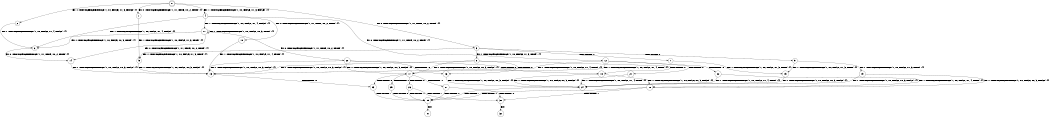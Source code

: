 digraph BCG {
size = "7, 10.5";
center = TRUE;
node [shape = circle];
0 [peripheries = 2];
0 -> 1 [label = "EX !0 !ATOMIC_EXCH_BRANCH (1, +1, TRUE, +0, 2, TRUE) !{}"];
0 -> 2 [label = "EX !1 !ATOMIC_EXCH_BRANCH (1, +0, FALSE, +1, 3, FALSE) !{}"];
0 -> 3 [label = "EX !0 !ATOMIC_EXCH_BRANCH (1, +1, TRUE, +0, 2, TRUE) !{}"];
0 -> 4 [label = "EX !1 !ATOMIC_EXCH_BRANCH (1, +0, FALSE, +1, 3, FALSE) !{}"];
1 -> 5 [label = "EX !1 !ATOMIC_EXCH_BRANCH (1, +0, FALSE, +1, 3, TRUE) !{}"];
2 -> 6 [label = "EX !1 !ATOMIC_EXCH_BRANCH (1, +0, FALSE, +1, 4, FALSE) !{}"];
3 -> 5 [label = "EX !1 !ATOMIC_EXCH_BRANCH (1, +0, FALSE, +1, 3, TRUE) !{}"];
3 -> 7 [label = "TERMINATE !0"];
3 -> 8 [label = "EX !1 !ATOMIC_EXCH_BRANCH (1, +0, FALSE, +1, 3, TRUE) !{}"];
3 -> 9 [label = "TERMINATE !0"];
4 -> 6 [label = "EX !1 !ATOMIC_EXCH_BRANCH (1, +0, FALSE, +1, 4, FALSE) !{}"];
4 -> 10 [label = "EX !0 !ATOMIC_EXCH_BRANCH (1, +1, TRUE, +0, 2, TRUE) !{}"];
4 -> 11 [label = "EX !1 !ATOMIC_EXCH_BRANCH (1, +0, FALSE, +1, 4, FALSE) !{}"];
4 -> 12 [label = "EX !0 !ATOMIC_EXCH_BRANCH (1, +1, TRUE, +0, 2, TRUE) !{}"];
5 -> 13 [label = "EX !1 !ATOMIC_EXCH_BRANCH (1, +0, FALSE, +0, 3, FALSE) !{}"];
6 -> 14 [label = "EX !0 !ATOMIC_EXCH_BRANCH (1, +1, TRUE, +0, 2, TRUE) !{}"];
7 -> 15 [label = "EX !1 !ATOMIC_EXCH_BRANCH (1, +0, FALSE, +1, 3, TRUE) !{}"];
8 -> 13 [label = "EX !1 !ATOMIC_EXCH_BRANCH (1, +0, FALSE, +0, 3, FALSE) !{}"];
8 -> 16 [label = "TERMINATE !0"];
8 -> 17 [label = "EX !1 !ATOMIC_EXCH_BRANCH (1, +0, FALSE, +0, 3, FALSE) !{}"];
8 -> 18 [label = "TERMINATE !0"];
9 -> 15 [label = "EX !1 !ATOMIC_EXCH_BRANCH (1, +0, FALSE, +1, 3, TRUE) !{}"];
9 -> 19 [label = "EX !1 !ATOMIC_EXCH_BRANCH (1, +0, FALSE, +1, 3, TRUE) !{}"];
10 -> 13 [label = "EX !1 !ATOMIC_EXCH_BRANCH (1, +0, FALSE, +1, 4, TRUE) !{}"];
11 -> 6 [label = "EX !1 !ATOMIC_EXCH_BRANCH (1, +0, FALSE, +0, 3, TRUE) !{}"];
11 -> 14 [label = "EX !0 !ATOMIC_EXCH_BRANCH (1, +1, TRUE, +0, 2, TRUE) !{}"];
11 -> 11 [label = "EX !1 !ATOMIC_EXCH_BRANCH (1, +0, FALSE, +0, 3, TRUE) !{}"];
11 -> 20 [label = "EX !0 !ATOMIC_EXCH_BRANCH (1, +1, TRUE, +0, 2, TRUE) !{}"];
12 -> 13 [label = "EX !1 !ATOMIC_EXCH_BRANCH (1, +0, FALSE, +1, 4, TRUE) !{}"];
12 -> 21 [label = "TERMINATE !0"];
12 -> 17 [label = "EX !1 !ATOMIC_EXCH_BRANCH (1, +0, FALSE, +1, 4, TRUE) !{}"];
12 -> 22 [label = "TERMINATE !0"];
13 -> 23 [label = "TERMINATE !0"];
14 -> 13 [label = "EX !1 !ATOMIC_EXCH_BRANCH (1, +0, FALSE, +0, 3, FALSE) !{}"];
15 -> 24 [label = "EX !1 !ATOMIC_EXCH_BRANCH (1, +0, FALSE, +0, 3, FALSE) !{}"];
16 -> 24 [label = "EX !1 !ATOMIC_EXCH_BRANCH (1, +0, FALSE, +0, 3, FALSE) !{}"];
17 -> 23 [label = "TERMINATE !0"];
17 -> 25 [label = "TERMINATE !1"];
17 -> 26 [label = "TERMINATE !0"];
17 -> 27 [label = "TERMINATE !1"];
18 -> 24 [label = "EX !1 !ATOMIC_EXCH_BRANCH (1, +0, FALSE, +0, 3, FALSE) !{}"];
18 -> 28 [label = "EX !1 !ATOMIC_EXCH_BRANCH (1, +0, FALSE, +0, 3, FALSE) !{}"];
19 -> 24 [label = "EX !1 !ATOMIC_EXCH_BRANCH (1, +0, FALSE, +0, 3, FALSE) !{}"];
19 -> 28 [label = "EX !1 !ATOMIC_EXCH_BRANCH (1, +0, FALSE, +0, 3, FALSE) !{}"];
20 -> 13 [label = "EX !1 !ATOMIC_EXCH_BRANCH (1, +0, FALSE, +0, 3, FALSE) !{}"];
20 -> 16 [label = "TERMINATE !0"];
20 -> 17 [label = "EX !1 !ATOMIC_EXCH_BRANCH (1, +0, FALSE, +0, 3, FALSE) !{}"];
20 -> 18 [label = "TERMINATE !0"];
21 -> 24 [label = "EX !1 !ATOMIC_EXCH_BRANCH (1, +0, FALSE, +1, 4, TRUE) !{}"];
22 -> 24 [label = "EX !1 !ATOMIC_EXCH_BRANCH (1, +0, FALSE, +1, 4, TRUE) !{}"];
22 -> 28 [label = "EX !1 !ATOMIC_EXCH_BRANCH (1, +0, FALSE, +1, 4, TRUE) !{}"];
23 -> 29 [label = "TERMINATE !1"];
24 -> 29 [label = "TERMINATE !1"];
25 -> 29 [label = "TERMINATE !0"];
26 -> 29 [label = "TERMINATE !1"];
26 -> 30 [label = "TERMINATE !1"];
27 -> 29 [label = "TERMINATE !0"];
27 -> 30 [label = "TERMINATE !0"];
28 -> 29 [label = "TERMINATE !1"];
28 -> 30 [label = "TERMINATE !1"];
29 -> 31 [label = "exit"];
30 -> 32 [label = "exit"];
}
